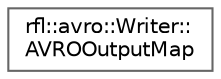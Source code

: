 digraph "类继承关系图"
{
 // LATEX_PDF_SIZE
  bgcolor="transparent";
  edge [fontname=Helvetica,fontsize=10,labelfontname=Helvetica,labelfontsize=10];
  node [fontname=Helvetica,fontsize=10,shape=box,height=0.2,width=0.4];
  rankdir="LR";
  Node0 [id="Node000000",label="rfl::avro::Writer::\lAVROOutputMap",height=0.2,width=0.4,color="grey40", fillcolor="white", style="filled",URL="$structrfl_1_1avro_1_1_writer_1_1_a_v_r_o_output_map.html",tooltip=" "];
}
